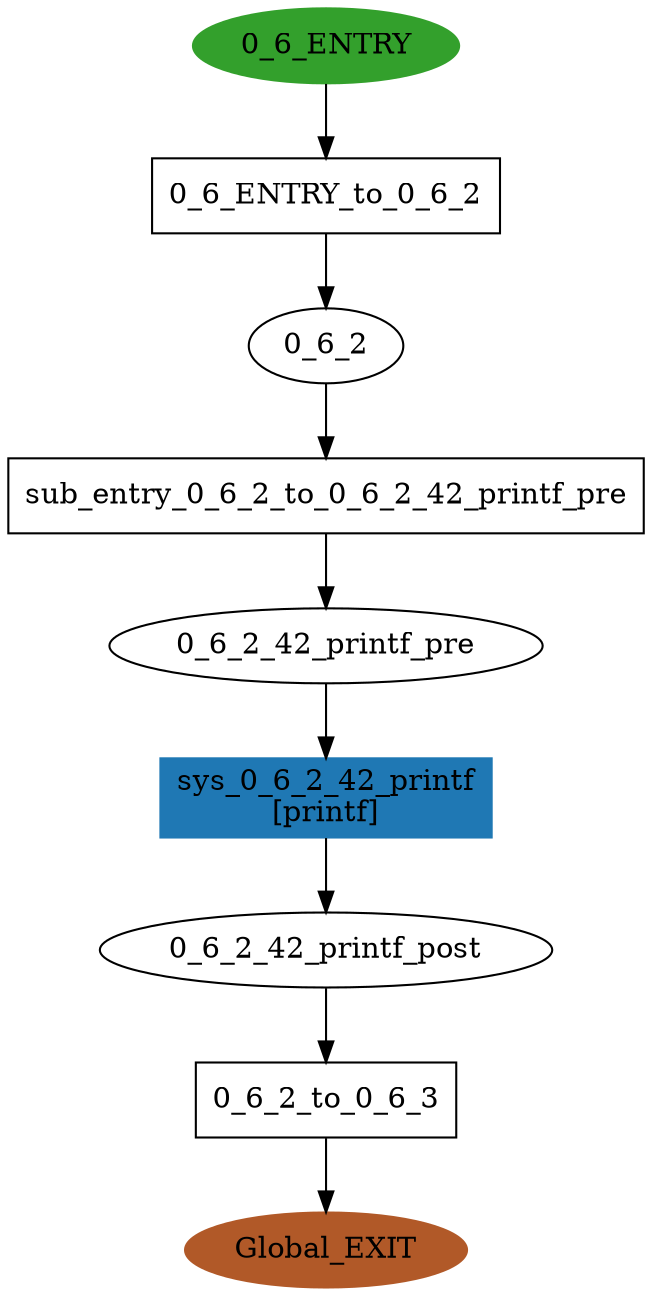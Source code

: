 digraph model { 
compound=true; 
node  [style="filled", colorscheme="paired12"];  "0_6_2_42_printf_post" [shape=ellipse, style=""];
  "Global_EXIT" [shape=ellipse, color=12, style=filled];
  "0_6_2_42_printf_pre" [shape=ellipse, style=""];
  "0_6_2" [shape=ellipse, style=""];
  "0_6_ENTRY" [shape=ellipse, color=4, style=filled];
  "sys_0_6_2_42_printf" [shape=box, style=""];
  "sys_0_6_2_42_printf" [color=2, style=filled];
  "sys_0_6_2_42_printf" [label="sys_0_6_2_42_printf\n[printf]"];
  "0_6_ENTRY_to_0_6_2" [shape=box, style=""];
  "0_6_ENTRY_to_0_6_2" [label="0_6_ENTRY_to_0_6_2\n"];
  "0_6_2_to_0_6_3" [shape=box, style=""];
  "0_6_2_to_0_6_3" [label="0_6_2_to_0_6_3\n"];
  "sub_entry_0_6_2_to_0_6_2_42_printf_pre" [shape=box, style=""];
  "sub_entry_0_6_2_to_0_6_2_42_printf_pre" [label="sub_entry_0_6_2_to_0_6_2_42_printf_pre\n"];
  "sub_entry_0_6_2_to_0_6_2_42_printf_pre" -> "0_6_2_42_printf_pre" [label="", arrowhead="normal"];
  "0_6_ENTRY_to_0_6_2" -> "0_6_2" [label="", arrowhead="normal"];
  "0_6_2_42_printf_post" -> "0_6_2_to_0_6_3" [label="", arrowhead="normal"];
  "0_6_2_to_0_6_3" -> "Global_EXIT" [label="", arrowhead="normal"];
  "sys_0_6_2_42_printf" -> "0_6_2_42_printf_post" [label="", arrowhead="normal"];
  "0_6_2" -> "sub_entry_0_6_2_to_0_6_2_42_printf_pre" [label="", arrowhead="normal"];
  "0_6_2_42_printf_pre" -> "sys_0_6_2_42_printf" [label="", arrowhead="normal"];
  "0_6_ENTRY" -> "0_6_ENTRY_to_0_6_2" [label="", arrowhead="normal"];
}
